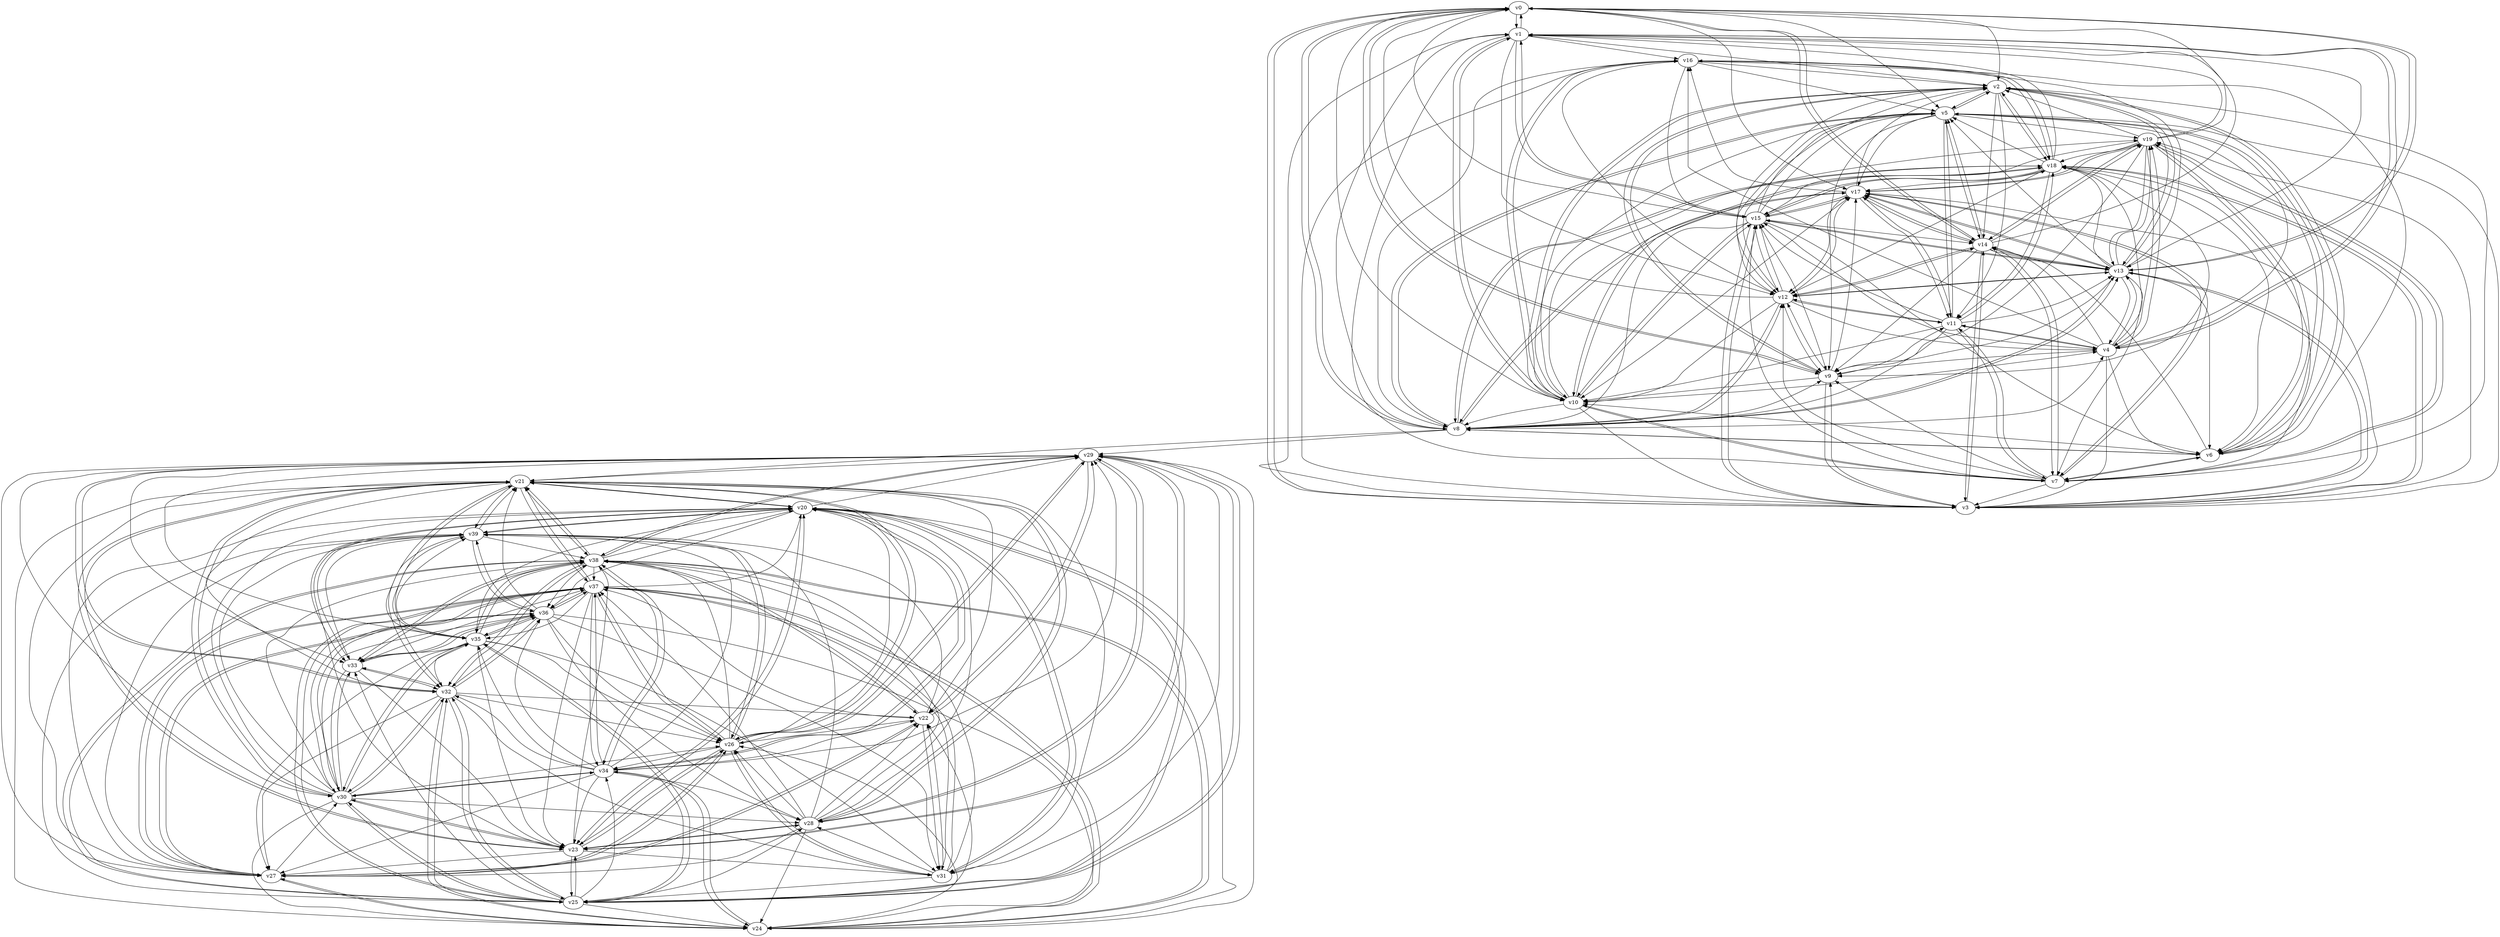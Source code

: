 digraph buchi_test048 {
    v0 [name="v0", player=1, priority=1];
    v1 [name="v1", player=1, priority=0];
    v2 [name="v2", player=1, priority=0];
    v3 [name="v3", player=0, priority=1];
    v4 [name="v4", player=1, priority=1];
    v5 [name="v5", player=1, priority=0];
    v6 [name="v6", player=1, priority=1];
    v7 [name="v7", player=1, priority=1];
    v8 [name="v8", player=1, priority=1];
    v9 [name="v9", player=0, priority=1];
    v10 [name="v10", player=1, priority=0];
    v11 [name="v11", player=1, priority=0];
    v12 [name="v12", player=1, priority=1];
    v13 [name="v13", player=1, priority=0];
    v14 [name="v14", player=0, priority=0];
    v15 [name="v15", player=1, priority=0];
    v16 [name="v16", player=1, priority=0];
    v17 [name="v17", player=1, priority=0];
    v18 [name="v18", player=1, priority=1];
    v19 [name="v19", player=0, priority=1];
    v20 [name="v20", player=1, priority=1];
    v21 [name="v21", player=0, priority=1];
    v22 [name="v22", player=0, priority=1];
    v23 [name="v23", player=1, priority=1];
    v24 [name="v24", player=1, priority=0];
    v25 [name="v25", player=1, priority=1];
    v26 [name="v26", player=1, priority=0];
    v27 [name="v27", player=0, priority=1];
    v28 [name="v28", player=0, priority=1];
    v29 [name="v29", player=1, priority=1];
    v30 [name="v30", player=0, priority=0];
    v31 [name="v31", player=0, priority=0];
    v32 [name="v32", player=0, priority=1];
    v33 [name="v33", player=0, priority=1];
    v34 [name="v34", player=0, priority=0];
    v35 [name="v35", player=1, priority=0];
    v36 [name="v36", player=0, priority=0];
    v37 [name="v37", player=0, priority=0];
    v38 [name="v38", player=0, priority=1];
    v39 [name="v39", player=0, priority=1];
    v26 -> v21;
    v7 -> v17;
    v18 -> v17;
    v26 -> v39;
    v8 -> v0;
    v19 -> v0;
    v29 -> v32;
    v8 -> v9;
    v19 -> v9;
    v0 -> v5;
    v11 -> v5;
    v8 -> v18;
    v19 -> v18;
    v21 -> v37;
    v0 -> v14;
    v33 -> v20;
    v33 -> v38;
    v25 -> v34;
    v3 -> v15;
    v34 -> v30;
    v37 -> v26;
    v22 -> v37;
    v37 -> v35;
    v7 -> v3;
    v18 -> v3;
    v7 -> v12;
    v18 -> v12;
    v8 -> v4;
    v19 -> v4;
    v21 -> v32;
    v0 -> v9;
    v25 -> v20;
    v25 -> v29;
    v25 -> v38;
    v3 -> v1;
    v14 -> v1;
    v3 -> v19;
    v14 -> v19;
    v37 -> v21;
    v37 -> v30;
    v15 -> v2;
    v26 -> v20;
    v28 -> v39;
    v18 -> v16;
    v29 -> v22;
    v29 -> v31;
    v11 -> v4;
    v10 -> v8;
    v2 -> v13;
    v25 -> v24;
    v33 -> v37;
    v25 -> v33;
    v14 -> v5;
    v3 -> v14;
    v22 -> v27;
    v15 -> v6;
    v18 -> v2;
    v7 -> v11;
    v18 -> v11;
    v29 -> v26;
    v21 -> v22;
    v29 -> v35;
    v10 -> v3;
    v33 -> v23;
    v25 -> v28;
    v3 -> v0;
    v14 -> v0;
    v32 -> v36;
    v24 -> v32;
    v3 -> v9;
    v14 -> v9;
    v3 -> v18;
    v36 -> v24;
    v28 -> v20;
    v36 -> v33;
    v28 -> v29;
    v28 -> v38;
    v6 -> v10;
    v6 -> v19;
    v29 -> v21;
    v29 -> v30;
    v21 -> v26;
    v21 -> v35;
    v10 -> v7;
    v20 -> v39;
    v10 -> v16;
    v32 -> v22;
    v32 -> v31;
    v24 -> v27;
    v35 -> v27;
    v35 -> v36;
    v17 -> v15;
    v36 -> v28;
    v9 -> v11;
    v28 -> v24;
    v36 -> v37;
    v6 -> v5;
    v6 -> v14;
    v29 -> v25;
    v21 -> v30;
    v10 -> v2;
    v39 -> v38;
    v20 -> v34;
    v2 -> v7;
    v23 -> v39;
    v32 -> v26;
    v16 -> v18;
    v35 -> v31;
    v5 -> v8;
    v17 -> v10;
    v5 -> v17;
    v17 -> v19;
    v36 -> v32;
    v28 -> v37;
    v39 -> v33;
    v20 -> v29;
    v23 -> v25;
    v31 -> v38;
    v2 -> v11;
    v13 -> v8;
    v1 -> v15;
    v13 -> v17;
    v32 -> v30;
    v24 -> v26;
    v35 -> v26;
    v32 -> v39;
    v5 -> v3;
    v5 -> v12;
    v17 -> v14;
    v9 -> v10;
    v28 -> v23;
    v27 -> v36;
    v20 -> v24;
    v23 -> v20;
    v20 -> v33;
    v23 -> v29;
    v23 -> v38;
    v13 -> v3;
    v1 -> v10;
    v13 -> v12;
    v32 -> v25;
    v16 -> v8;
    v24 -> v21;
    v35 -> v21;
    v35 -> v30;
    v38 -> v32;
    v27 -> v22;
    v30 -> v36;
    v39 -> v32;
    v12 -> v15;
    v31 -> v28;
    v4 -> v11;
    v31 -> v37;
    v13 -> v7;
    v34 -> v39;
    v13 -> v16;
    v16 -> v12;
    v35 -> v25;
    v5 -> v2;
    v9 -> v0;
    v26 -> v34;
    v5 -> v11;
    v38 -> v36;
    v8 -> v13;
    v19 -> v13;
    v27 -> v26;
    v11 -> v18;
    v39 -> v27;
    v12 -> v10;
    v20 -> v23;
    v4 -> v6;
    v4 -> v15;
    v23 -> v28;
    v1 -> v0;
    v13 -> v2;
    v38 -> v22;
    v26 -> v29;
    v5 -> v6;
    v26 -> v38;
    v27 -> v21;
    v8 -> v17;
    v19 -> v17;
    v27 -> v30;
    v0 -> v13;
    v11 -> v13;
    v30 -> v26;
    v30 -> v35;
    v12 -> v5;
    v4 -> v1;
    v12 -> v14;
    v4 -> v19;
    v34 -> v20;
    v34 -> v29;
    v1 -> v4;
    v37 -> v25;
    v16 -> v2;
    v34 -> v38;
    v1 -> v13;
    v37 -> v34;
    v38 -> v35;
    v8 -> v12;
    v0 -> v8;
    v11 -> v8;
    v30 -> v21;
    v8 -> v21;
    v0 -> v17;
    v11 -> v17;
    v12 -> v0;
    v33 -> v32;
    v12 -> v9;
    v25 -> v37;
    v4 -> v14;
    v34 -> v24;
    v37 -> v20;
    v22 -> v31;
    v15 -> v1;
    v15 -> v10;
    v7 -> v6;
    v18 -> v6;
    v38 -> v21;
    v7 -> v15;
    v18 -> v15;
    v26 -> v37;
    v19 -> v7;
    v27 -> v20;
    v0 -> v3;
    v11 -> v12;
    v30 -> v25;
    v12 -> v4;
    v25 -> v23;
    v33 -> v36;
    v25 -> v32;
    v4 -> v9;
    v3 -> v13;
    v14 -> v13;
    v22 -> v26;
    v34 -> v28;
    v37 -> v24;
    v34 -> v37;
    v15 -> v5;
    v18 -> v1;
    v15 -> v14;
    v7 -> v10;
    v18 -> v10;
    v26 -> v23;
    v7 -> v19;
    v19 -> v2;
    v11 -> v7;
    v21 -> v39;
    v34 -> v23;
    v14 -> v17;
    v22 -> v39;
    v15 -> v0;
    v15 -> v9;
    v18 -> v5;
    v15 -> v18;
    v7 -> v14;
    v19 -> v6;
    v0 -> v2;
    v29 -> v38;
    v10 -> v15;
    v25 -> v22;
    v14 -> v3;
    v14 -> v12;
    v37 -> v23;
    v36 -> v27;
    v15 -> v13;
    v7 -> v9;
    v18 -> v9;
    v21 -> v20;
    v29 -> v33;
    v21 -> v38;
    v10 -> v1;
    v2 -> v6;
    v10 -> v19;
    v33 -> v30;
    v25 -> v35;
    v14 -> v7;
    v35 -> v39;
    v3 -> v16;
    v36 -> v31;
    v28 -> v27;
    v6 -> v8;
    v29 -> v28;
    v2 -> v10;
    v32 -> v29;
    v32 -> v38;
    v24 -> v34;
    v17 -> v13;
    v36 -> v26;
    v28 -> v22;
    v36 -> v35;
    v29 -> v23;
    v21 -> v28;
    v39 -> v36;
    v2 -> v5;
    v10 -> v18;
    v2 -> v14;
    v32 -> v24;
    v32 -> v33;
    v24 -> v29;
    v24 -> v38;
    v35 -> v38;
    v17 -> v8;
    v36 -> v21;
    v9 -> v13;
    v28 -> v26;
    v36 -> v39;
    v6 -> v7;
    v21 -> v23;
    v10 -> v4;
    v20 -> v36;
    v2 -> v9;
    v13 -> v6;
    v2 -> v18;
    v13 -> v15;
    v35 -> v33;
    v17 -> v3;
    v5 -> v10;
    v17 -> v12;
    v5 -> v19;
    v28 -> v21;
    v9 -> v17;
    v6 -> v2;
    v30 -> v39;
    v39 -> v26;
    v31 -> v22;
    v20 -> v31;
    v23 -> v27;
    v16 -> v6;
    v13 -> v19;
    v16 -> v15;
    v24 -> v37;
    v17 -> v7;
    v9 -> v3;
    v5 -> v14;
    v17 -> v16;
    v9 -> v12;
    v27 -> v29;
    v30 -> v34;
    v39 -> v21;
    v12 -> v13;
    v31 -> v26;
    v20 -> v35;
    v4 -> v18;
    v23 -> v31;
    v13 -> v5;
    v1 -> v12;
    v13 -> v14;
    v32 -> v27;
    v16 -> v10;
    v35 -> v23;
    v35 -> v32;
    v38 -> v25;
    v17 -> v2;
    v38 -> v34;
    v5 -> v9;
    v17 -> v11;
    v27 -> v24;
    v30 -> v20;
    v8 -> v29;
    v30 -> v38;
    v39 -> v25;
    v12 -> v8;
    v20 -> v21;
    v31 -> v21;
    v12 -> v17;
    v4 -> v13;
    v23 -> v26;
    v13 -> v0;
    v34 -> v32;
    v1 -> v7;
    v16 -> v5;
    v1 -> v16;
    v13 -> v18;
    v38 -> v20;
    v26 -> v27;
    v38 -> v29;
    v5 -> v4;
    v9 -> v2;
    v8 -> v6;
    v19 -> v15;
    v30 -> v24;
    v27 -> v37;
    v30 -> v33;
    v39 -> v20;
    v20 -> v25;
    v31 -> v25;
    v23 -> v21;
    v23 -> v30;
    v34 -> v27;
    v1 -> v2;
    v13 -> v4;
    v34 -> v36;
    v38 -> v24;
    v7 -> v18;
    v26 -> v31;
    v38 -> v33;
    v8 -> v1;
    v19 -> v1;
    v11 -> v15;
    v30 -> v28;
    v30 -> v37;
    v31 -> v20;
    v4 -> v3;
    v34 -> v22;
    v22 -> v29;
    v37 -> v27;
    v22 -> v38;
    v37 -> v36;
    v15 -> v8;
    v15 -> v17;
    v38 -> v37;
    v8 -> v5;
    v0 -> v1;
    v19 -> v14;
    v0 -> v10;
    v11 -> v10;
    v30 -> v23;
    v30 -> v32;
    v12 -> v2;
    v12 -> v11;
    v25 -> v30;
    v4 -> v16;
    v34 -> v35;
    v37 -> v31;
    v15 -> v3;
    v15 -> v12;
    v18 -> v8;
}
